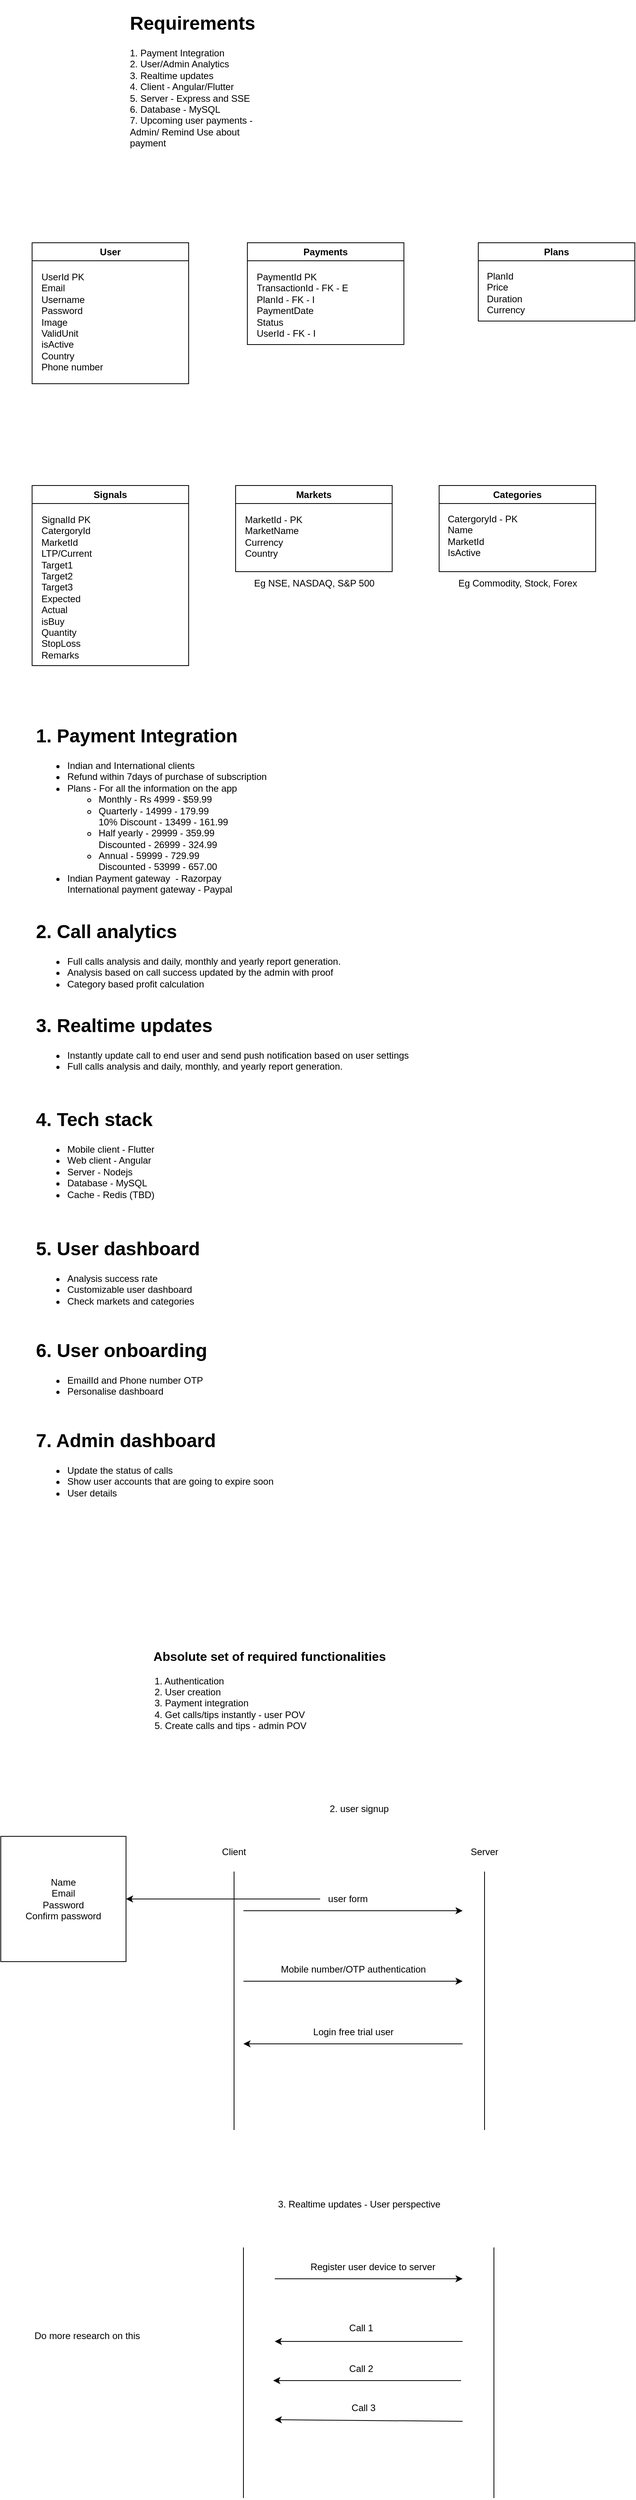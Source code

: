 <mxfile version="21.3.0" type="device">
  <diagram id="ikWgd3Nj-K1ApDRW16W7" name="Page-1">
    <mxGraphModel dx="1195" dy="637" grid="1" gridSize="10" guides="1" tooltips="1" connect="1" arrows="1" fold="1" page="1" pageScale="1" pageWidth="850" pageHeight="1100" math="0" shadow="0">
      <root>
        <mxCell id="0" />
        <mxCell id="1" parent="0" />
        <mxCell id="Jh0wafq3Ugy5In_K3ItY-1" value="&lt;h1&gt;Requirements&lt;br&gt;&lt;/h1&gt;&lt;div&gt;1. Payment Integration&lt;/div&gt;&lt;div&gt;2. User/Admin Analytics&lt;/div&gt;&lt;div&gt;3. Realtime updates&lt;br&gt;4. Client - Angular/Flutter&lt;br&gt;5. Server - Express and SSE&lt;br&gt;6. Database - MySQL&lt;/div&gt;&lt;div&gt;7. Upcoming user payments - Admin/ Remind Use about payment&amp;nbsp;&lt;br&gt;&lt;br&gt;&lt;br&gt;&lt;/div&gt;" style="text;html=1;strokeColor=none;fillColor=none;spacing=5;spacingTop=-20;whiteSpace=wrap;overflow=hidden;rounded=0;" parent="1" vertex="1">
          <mxGeometry x="170" y="20" width="190" height="220" as="geometry" />
        </mxCell>
        <mxCell id="Jh0wafq3Ugy5In_K3ItY-2" value="Signals" style="swimlane;whiteSpace=wrap;html=1;" parent="1" vertex="1">
          <mxGeometry x="50" y="630" width="200" height="230" as="geometry" />
        </mxCell>
        <mxCell id="Jh0wafq3Ugy5In_K3ItY-4" value="SignalId PK&lt;br&gt;CatergoryId&lt;br&gt;MarketId&lt;br&gt;LTP/Current&lt;br&gt;Target1&lt;br&gt;Target2&lt;br&gt;Target3&lt;br&gt;Expected&lt;br&gt;Actual&lt;br&gt;isBuy&lt;br&gt;Quantity&lt;br&gt;StopLoss&lt;br&gt;Remarks" style="text;html=1;strokeColor=none;fillColor=none;align=left;verticalAlign=top;whiteSpace=wrap;rounded=0;" parent="Jh0wafq3Ugy5In_K3ItY-2" vertex="1">
          <mxGeometry x="10" y="30" width="180" height="200" as="geometry" />
        </mxCell>
        <mxCell id="Jh0wafq3Ugy5In_K3ItY-5" value="Markets" style="swimlane;whiteSpace=wrap;html=1;" parent="1" vertex="1">
          <mxGeometry x="310" y="630" width="200" height="110" as="geometry" />
        </mxCell>
        <mxCell id="Jh0wafq3Ugy5In_K3ItY-6" value="MarketId - PK&lt;br&gt;MarketName&lt;br&gt;Currency&lt;br&gt;Country" style="text;html=1;strokeColor=none;fillColor=none;align=left;verticalAlign=top;whiteSpace=wrap;rounded=0;" parent="Jh0wafq3Ugy5In_K3ItY-5" vertex="1">
          <mxGeometry x="10" y="30" width="180" height="60" as="geometry" />
        </mxCell>
        <mxCell id="Jh0wafq3Ugy5In_K3ItY-7" value="Categories" style="swimlane;whiteSpace=wrap;html=1;" parent="1" vertex="1">
          <mxGeometry x="570" y="630" width="200" height="110" as="geometry" />
        </mxCell>
        <mxCell id="Jh0wafq3Ugy5In_K3ItY-8" value="CatergoryId - PK&lt;br&gt;Name&lt;br&gt;MarketId&lt;br&gt;IsActive" style="text;html=1;strokeColor=none;fillColor=none;align=left;verticalAlign=top;whiteSpace=wrap;rounded=0;" parent="Jh0wafq3Ugy5In_K3ItY-7" vertex="1">
          <mxGeometry x="9" y="29" width="180" height="71" as="geometry" />
        </mxCell>
        <mxCell id="Jh0wafq3Ugy5In_K3ItY-9" value="User" style="swimlane;whiteSpace=wrap;html=1;" parent="1" vertex="1">
          <mxGeometry x="50" y="320" width="200" height="180" as="geometry" />
        </mxCell>
        <mxCell id="Jh0wafq3Ugy5In_K3ItY-10" value="UserId PK&lt;br&gt;Email&lt;br&gt;Username&lt;br&gt;Password&lt;br&gt;Image&lt;br&gt;ValidUnit&lt;br&gt;isActive&lt;br&gt;Country&lt;br&gt;Phone number" style="text;html=1;strokeColor=none;fillColor=none;align=left;verticalAlign=top;whiteSpace=wrap;rounded=0;" parent="Jh0wafq3Ugy5In_K3ItY-9" vertex="1">
          <mxGeometry x="10" y="30" width="180" height="140" as="geometry" />
        </mxCell>
        <mxCell id="Jh0wafq3Ugy5In_K3ItY-11" value="Payments" style="swimlane;whiteSpace=wrap;html=1;" parent="1" vertex="1">
          <mxGeometry x="325" y="320" width="200" height="130" as="geometry" />
        </mxCell>
        <mxCell id="Jh0wafq3Ugy5In_K3ItY-12" value="PaymentId PK&lt;br&gt;TransactionId - FK - E&lt;br&gt;PlanId - FK - I&lt;br&gt;PaymentDate&lt;br&gt;Status&lt;br&gt;UserId - FK - I" style="text;html=1;strokeColor=none;fillColor=none;align=left;verticalAlign=top;whiteSpace=wrap;rounded=0;" parent="Jh0wafq3Ugy5In_K3ItY-11" vertex="1">
          <mxGeometry x="10" y="30" width="180" height="100" as="geometry" />
        </mxCell>
        <mxCell id="Jh0wafq3Ugy5In_K3ItY-13" value="Plans" style="swimlane;whiteSpace=wrap;html=1;" parent="1" vertex="1">
          <mxGeometry x="620" y="320" width="200" height="100" as="geometry" />
        </mxCell>
        <mxCell id="Jh0wafq3Ugy5In_K3ItY-14" value="PlanId&lt;br&gt;Price&lt;br&gt;Duration&lt;br&gt;Currency" style="text;html=1;strokeColor=none;fillColor=none;align=left;verticalAlign=top;whiteSpace=wrap;rounded=0;" parent="Jh0wafq3Ugy5In_K3ItY-13" vertex="1">
          <mxGeometry x="9" y="29" width="180" height="70" as="geometry" />
        </mxCell>
        <mxCell id="biEfmpU6-qcsZoszQxy8-1" value="&lt;h1&gt;1. Payment Integration&lt;/h1&gt;&lt;div&gt;&lt;ul&gt;&lt;li&gt;Indian and International clients&lt;/li&gt;&lt;li&gt;Refund within 7days of purchase of subscription&lt;br&gt;&lt;/li&gt;&lt;li&gt;Plans - For all the information on the app&lt;/li&gt;&lt;ul&gt;&lt;li&gt;Monthly - Rs 4999 - $59.99&lt;br&gt;&lt;/li&gt;&lt;li&gt;Quarterly - 14999 - 179.99&lt;br&gt;10% Discount - 13499 - 161.99&lt;/li&gt;&lt;li&gt;Half yearly - 29999 - 359.99&lt;br&gt;Discounted - 26999 - 324.99&lt;/li&gt;&lt;li&gt;Annual - 59999 - 729.99&lt;br&gt;Discounted - 53999 - 657.00&lt;/li&gt;&lt;/ul&gt;&lt;li&gt;Indian Payment gateway&amp;nbsp; - Razorpay&lt;br&gt;International payment gateway - Paypal&lt;/li&gt;&lt;/ul&gt;&lt;/div&gt;" style="text;html=1;strokeColor=none;fillColor=none;spacing=5;spacingTop=-20;whiteSpace=wrap;overflow=hidden;rounded=0;" parent="1" vertex="1">
          <mxGeometry x="50" y="930" width="500" height="240" as="geometry" />
        </mxCell>
        <mxCell id="biEfmpU6-qcsZoszQxy8-2" value="&lt;h1&gt;2. Call analytics&lt;/h1&gt;&lt;div&gt;&lt;ul&gt;&lt;li&gt;Full calls analysis and daily, monthly and yearly report generation.&lt;/li&gt;&lt;li&gt;Analysis based on call success updated by the admin with proof&lt;/li&gt;&lt;li&gt;Category based profit calculation&lt;/li&gt;&lt;/ul&gt;&lt;/div&gt;" style="text;html=1;strokeColor=none;fillColor=none;spacing=5;spacingTop=-20;whiteSpace=wrap;overflow=hidden;rounded=0;" parent="1" vertex="1">
          <mxGeometry x="50" y="1180" width="500" height="110" as="geometry" />
        </mxCell>
        <mxCell id="biEfmpU6-qcsZoszQxy8-3" value="&lt;h1&gt;3. Realtime updates&lt;/h1&gt;&lt;div&gt;&lt;ul&gt;&lt;li&gt;Instantly update call to end user and send push notification based on user settings&lt;/li&gt;&lt;li&gt;Full calls analysis and daily, monthly, and yearly report generation.&lt;/li&gt;&lt;/ul&gt;&lt;/div&gt;" style="text;html=1;strokeColor=none;fillColor=none;spacing=5;spacingTop=-20;whiteSpace=wrap;overflow=hidden;rounded=0;" parent="1" vertex="1">
          <mxGeometry x="50" y="1300" width="500" height="110" as="geometry" />
        </mxCell>
        <mxCell id="biEfmpU6-qcsZoszQxy8-4" value="&lt;h1&gt;4. Tech stack&lt;/h1&gt;&lt;div&gt;&lt;ul&gt;&lt;li&gt;Mobile client - Flutter&lt;br&gt;&lt;/li&gt;&lt;li&gt;Web client - Angular&lt;/li&gt;&lt;li&gt;Server - Nodejs&lt;br&gt;&lt;/li&gt;&lt;li&gt;Database - MySQL&lt;br&gt;&lt;/li&gt;&lt;li&gt;Cache - Redis (TBD)&lt;/li&gt;&lt;/ul&gt;&lt;/div&gt;" style="text;html=1;strokeColor=none;fillColor=none;spacing=5;spacingTop=-20;whiteSpace=wrap;overflow=hidden;rounded=0;" parent="1" vertex="1">
          <mxGeometry x="50" y="1420" width="500" height="130" as="geometry" />
        </mxCell>
        <mxCell id="biEfmpU6-qcsZoszQxy8-5" value="&lt;h1&gt;5. User dashboard&amp;nbsp;&amp;nbsp;&lt;/h1&gt;&lt;div&gt;&lt;ul&gt;&lt;li&gt;Analysis success rate&lt;br&gt;&lt;/li&gt;&lt;li&gt;Customizable user dashboard&lt;/li&gt;&lt;li&gt;Check markets and categories&lt;/li&gt;&lt;/ul&gt;&lt;/div&gt;" style="text;html=1;strokeColor=none;fillColor=none;spacing=5;spacingTop=-20;whiteSpace=wrap;overflow=hidden;rounded=0;" parent="1" vertex="1">
          <mxGeometry x="50" y="1585" width="500" height="105" as="geometry" />
        </mxCell>
        <mxCell id="biEfmpU6-qcsZoszQxy8-6" value="Eg Commodity, Stock, Forex" style="text;html=1;align=center;verticalAlign=middle;resizable=0;points=[];autosize=1;strokeColor=none;fillColor=none;" parent="1" vertex="1">
          <mxGeometry x="580" y="740" width="180" height="30" as="geometry" />
        </mxCell>
        <mxCell id="biEfmpU6-qcsZoszQxy8-7" value="Eg NSE, NASDAQ, S&amp;amp;P 500" style="text;html=1;align=center;verticalAlign=middle;resizable=0;points=[];autosize=1;strokeColor=none;fillColor=none;" parent="1" vertex="1">
          <mxGeometry x="320" y="740" width="180" height="30" as="geometry" />
        </mxCell>
        <mxCell id="biEfmpU6-qcsZoszQxy8-9" value="&lt;h1&gt;6. User onboarding&amp;nbsp;&amp;nbsp;&lt;/h1&gt;&lt;div&gt;&lt;ul&gt;&lt;li&gt;EmailId and Phone number OTP&lt;/li&gt;&lt;li&gt;Personalise dashboard&lt;/li&gt;&lt;/ul&gt;&lt;/div&gt;" style="text;html=1;strokeColor=none;fillColor=none;spacing=5;spacingTop=-20;whiteSpace=wrap;overflow=hidden;rounded=0;" parent="1" vertex="1">
          <mxGeometry x="50" y="1715" width="500" height="95" as="geometry" />
        </mxCell>
        <mxCell id="5Q6nDr27Swku9WHVZIJ1-1" value="Absolute set of required functionalities" style="text;html=1;align=center;verticalAlign=middle;resizable=0;points=[];autosize=1;strokeColor=none;fillColor=none;fontSize=16;fontStyle=1" vertex="1" parent="1">
          <mxGeometry x="193" y="2110" width="320" height="30" as="geometry" />
        </mxCell>
        <mxCell id="5Q6nDr27Swku9WHVZIJ1-2" value="&lt;div style=&quot;text-align: left;&quot;&gt;&lt;span style=&quot;background-color: initial;&quot;&gt;1. Authentication&lt;/span&gt;&lt;/div&gt;&lt;div style=&quot;text-align: left;&quot;&gt;&lt;span style=&quot;background-color: initial;&quot;&gt;2. User creation&lt;/span&gt;&lt;/div&gt;&lt;div style=&quot;text-align: left;&quot;&gt;&lt;span style=&quot;background-color: initial;&quot;&gt;3. Payment integration&lt;/span&gt;&lt;/div&gt;&lt;div style=&quot;text-align: left;&quot;&gt;&lt;span style=&quot;background-color: initial;&quot;&gt;4. Get calls/tips instantly - user POV&lt;/span&gt;&lt;/div&gt;&lt;div style=&quot;text-align: left;&quot;&gt;&lt;span style=&quot;background-color: initial;&quot;&gt;5. Create calls and tips - admin POV&lt;/span&gt;&lt;/div&gt;" style="text;html=1;align=center;verticalAlign=middle;resizable=0;points=[];autosize=1;strokeColor=none;fillColor=none;" vertex="1" parent="1">
          <mxGeometry x="193" y="2140" width="220" height="90" as="geometry" />
        </mxCell>
        <mxCell id="5Q6nDr27Swku9WHVZIJ1-4" value="" style="endArrow=none;html=1;rounded=0;" edge="1" parent="1">
          <mxGeometry width="50" height="50" relative="1" as="geometry">
            <mxPoint x="308" y="2730" as="sourcePoint" />
            <mxPoint x="308" y="2400" as="targetPoint" />
            <Array as="points">
              <mxPoint x="308" y="2480" />
            </Array>
          </mxGeometry>
        </mxCell>
        <mxCell id="5Q6nDr27Swku9WHVZIJ1-5" value="" style="endArrow=none;html=1;rounded=0;" edge="1" parent="1">
          <mxGeometry width="50" height="50" relative="1" as="geometry">
            <mxPoint x="628" y="2730" as="sourcePoint" />
            <mxPoint x="628" y="2400" as="targetPoint" />
            <Array as="points">
              <mxPoint x="628" y="2480" />
            </Array>
          </mxGeometry>
        </mxCell>
        <mxCell id="5Q6nDr27Swku9WHVZIJ1-6" value="Client" style="text;html=1;strokeColor=none;fillColor=none;align=center;verticalAlign=middle;whiteSpace=wrap;rounded=0;" vertex="1" parent="1">
          <mxGeometry x="278" y="2360" width="60" height="30" as="geometry" />
        </mxCell>
        <mxCell id="5Q6nDr27Swku9WHVZIJ1-7" value="Server" style="text;html=1;strokeColor=none;fillColor=none;align=center;verticalAlign=middle;whiteSpace=wrap;rounded=0;" vertex="1" parent="1">
          <mxGeometry x="598" y="2360" width="60" height="30" as="geometry" />
        </mxCell>
        <mxCell id="5Q6nDr27Swku9WHVZIJ1-8" value="2. user signup" style="text;html=1;strokeColor=none;fillColor=none;align=center;verticalAlign=middle;whiteSpace=wrap;rounded=0;" vertex="1" parent="1">
          <mxGeometry x="378" y="2300" width="180" height="40" as="geometry" />
        </mxCell>
        <mxCell id="5Q6nDr27Swku9WHVZIJ1-9" value="" style="endArrow=classic;html=1;rounded=0;" edge="1" parent="1">
          <mxGeometry width="50" height="50" relative="1" as="geometry">
            <mxPoint x="320" y="2450" as="sourcePoint" />
            <mxPoint x="600" y="2450" as="targetPoint" />
          </mxGeometry>
        </mxCell>
        <mxCell id="5Q6nDr27Swku9WHVZIJ1-13" style="edgeStyle=orthogonalEdgeStyle;rounded=0;orthogonalLoop=1;jettySize=auto;html=1;" edge="1" parent="1" source="5Q6nDr27Swku9WHVZIJ1-11" target="5Q6nDr27Swku9WHVZIJ1-14">
          <mxGeometry relative="1" as="geometry">
            <mxPoint x="160" y="2425" as="targetPoint" />
          </mxGeometry>
        </mxCell>
        <mxCell id="5Q6nDr27Swku9WHVZIJ1-11" value="user form" style="text;html=1;align=center;verticalAlign=middle;resizable=0;points=[];autosize=1;strokeColor=none;fillColor=none;" vertex="1" parent="1">
          <mxGeometry x="418" y="2420" width="70" height="30" as="geometry" />
        </mxCell>
        <mxCell id="5Q6nDr27Swku9WHVZIJ1-12" value="&lt;h1&gt;7. Admin dashboard&amp;nbsp;&amp;nbsp;&lt;/h1&gt;&lt;div&gt;&lt;ul&gt;&lt;li&gt;Update the status of calls&lt;/li&gt;&lt;li&gt;Show user accounts that are going to expire soon&lt;/li&gt;&lt;li&gt;User details&lt;/li&gt;&lt;/ul&gt;&lt;/div&gt;" style="text;html=1;strokeColor=none;fillColor=none;spacing=5;spacingTop=-20;whiteSpace=wrap;overflow=hidden;rounded=0;" vertex="1" parent="1">
          <mxGeometry x="50" y="1830" width="500" height="95" as="geometry" />
        </mxCell>
        <mxCell id="5Q6nDr27Swku9WHVZIJ1-14" value="Name&lt;br&gt;Email&lt;br&gt;Password&lt;br&gt;Confirm password" style="whiteSpace=wrap;html=1;aspect=fixed;" vertex="1" parent="1">
          <mxGeometry x="10" y="2355" width="160" height="160" as="geometry" />
        </mxCell>
        <mxCell id="5Q6nDr27Swku9WHVZIJ1-15" value="" style="endArrow=classic;html=1;rounded=0;" edge="1" parent="1">
          <mxGeometry width="50" height="50" relative="1" as="geometry">
            <mxPoint x="320" y="2540" as="sourcePoint" />
            <mxPoint x="600" y="2540" as="targetPoint" />
          </mxGeometry>
        </mxCell>
        <mxCell id="5Q6nDr27Swku9WHVZIJ1-16" value="Mobile number/OTP authentication" style="text;html=1;align=center;verticalAlign=middle;resizable=0;points=[];autosize=1;strokeColor=none;fillColor=none;" vertex="1" parent="1">
          <mxGeometry x="355" y="2510" width="210" height="30" as="geometry" />
        </mxCell>
        <mxCell id="5Q6nDr27Swku9WHVZIJ1-17" value="" style="endArrow=classic;html=1;rounded=0;" edge="1" parent="1">
          <mxGeometry width="50" height="50" relative="1" as="geometry">
            <mxPoint x="600" y="2620" as="sourcePoint" />
            <mxPoint x="320" y="2620" as="targetPoint" />
          </mxGeometry>
        </mxCell>
        <mxCell id="5Q6nDr27Swku9WHVZIJ1-18" value="Login free trial user" style="text;html=1;align=center;verticalAlign=middle;resizable=0;points=[];autosize=1;strokeColor=none;fillColor=none;" vertex="1" parent="1">
          <mxGeometry x="395" y="2590" width="130" height="30" as="geometry" />
        </mxCell>
        <mxCell id="5Q6nDr27Swku9WHVZIJ1-19" value="3. Realtime updates - User perspective" style="text;html=1;strokeColor=none;fillColor=none;align=center;verticalAlign=middle;whiteSpace=wrap;rounded=0;" vertex="1" parent="1">
          <mxGeometry x="359" y="2810" width="218" height="30" as="geometry" />
        </mxCell>
        <mxCell id="5Q6nDr27Swku9WHVZIJ1-23" value="" style="endArrow=none;html=1;rounded=0;" edge="1" parent="1">
          <mxGeometry width="50" height="50" relative="1" as="geometry">
            <mxPoint x="320" y="3200" as="sourcePoint" />
            <mxPoint x="320" y="2880" as="targetPoint" />
          </mxGeometry>
        </mxCell>
        <mxCell id="5Q6nDr27Swku9WHVZIJ1-24" value="" style="endArrow=none;html=1;rounded=0;" edge="1" parent="1">
          <mxGeometry width="50" height="50" relative="1" as="geometry">
            <mxPoint x="640" y="3200" as="sourcePoint" />
            <mxPoint x="640" y="2880" as="targetPoint" />
          </mxGeometry>
        </mxCell>
        <mxCell id="5Q6nDr27Swku9WHVZIJ1-25" value="" style="endArrow=classic;html=1;rounded=0;" edge="1" parent="1">
          <mxGeometry width="50" height="50" relative="1" as="geometry">
            <mxPoint x="360" y="2920" as="sourcePoint" />
            <mxPoint x="600" y="2920" as="targetPoint" />
          </mxGeometry>
        </mxCell>
        <mxCell id="5Q6nDr27Swku9WHVZIJ1-26" value="Register user device to server" style="text;html=1;align=center;verticalAlign=middle;resizable=0;points=[];autosize=1;strokeColor=none;fillColor=none;" vertex="1" parent="1">
          <mxGeometry x="395" y="2890" width="180" height="30" as="geometry" />
        </mxCell>
        <mxCell id="5Q6nDr27Swku9WHVZIJ1-27" value="" style="endArrow=classic;html=1;rounded=0;" edge="1" parent="1">
          <mxGeometry width="50" height="50" relative="1" as="geometry">
            <mxPoint x="600" y="3000" as="sourcePoint" />
            <mxPoint x="360" y="3000" as="targetPoint" />
          </mxGeometry>
        </mxCell>
        <mxCell id="5Q6nDr27Swku9WHVZIJ1-28" value="Call 1" style="text;html=1;align=center;verticalAlign=middle;resizable=0;points=[];autosize=1;strokeColor=none;fillColor=none;" vertex="1" parent="1">
          <mxGeometry x="445" y="2968" width="50" height="30" as="geometry" />
        </mxCell>
        <mxCell id="5Q6nDr27Swku9WHVZIJ1-29" value="" style="endArrow=classic;html=1;rounded=0;" edge="1" parent="1">
          <mxGeometry width="50" height="50" relative="1" as="geometry">
            <mxPoint x="598" y="3050" as="sourcePoint" />
            <mxPoint x="358" y="3050" as="targetPoint" />
          </mxGeometry>
        </mxCell>
        <mxCell id="5Q6nDr27Swku9WHVZIJ1-30" value="Call 2" style="text;html=1;align=center;verticalAlign=middle;resizable=0;points=[];autosize=1;strokeColor=none;fillColor=none;" vertex="1" parent="1">
          <mxGeometry x="445" y="3020" width="50" height="30" as="geometry" />
        </mxCell>
        <mxCell id="5Q6nDr27Swku9WHVZIJ1-31" value="" style="endArrow=classic;html=1;rounded=0;" edge="1" parent="1">
          <mxGeometry width="50" height="50" relative="1" as="geometry">
            <mxPoint x="600" y="3102" as="sourcePoint" />
            <mxPoint x="360" y="3100" as="targetPoint" />
          </mxGeometry>
        </mxCell>
        <mxCell id="5Q6nDr27Swku9WHVZIJ1-32" value="Call 3" style="text;html=1;align=center;verticalAlign=middle;resizable=0;points=[];autosize=1;strokeColor=none;fillColor=none;" vertex="1" parent="1">
          <mxGeometry x="448" y="3070" width="50" height="30" as="geometry" />
        </mxCell>
        <mxCell id="5Q6nDr27Swku9WHVZIJ1-33" value="Do more research on this" style="text;html=1;align=center;verticalAlign=middle;resizable=0;points=[];autosize=1;strokeColor=none;fillColor=none;" vertex="1" parent="1">
          <mxGeometry x="40" y="2978" width="160" height="30" as="geometry" />
        </mxCell>
      </root>
    </mxGraphModel>
  </diagram>
</mxfile>

